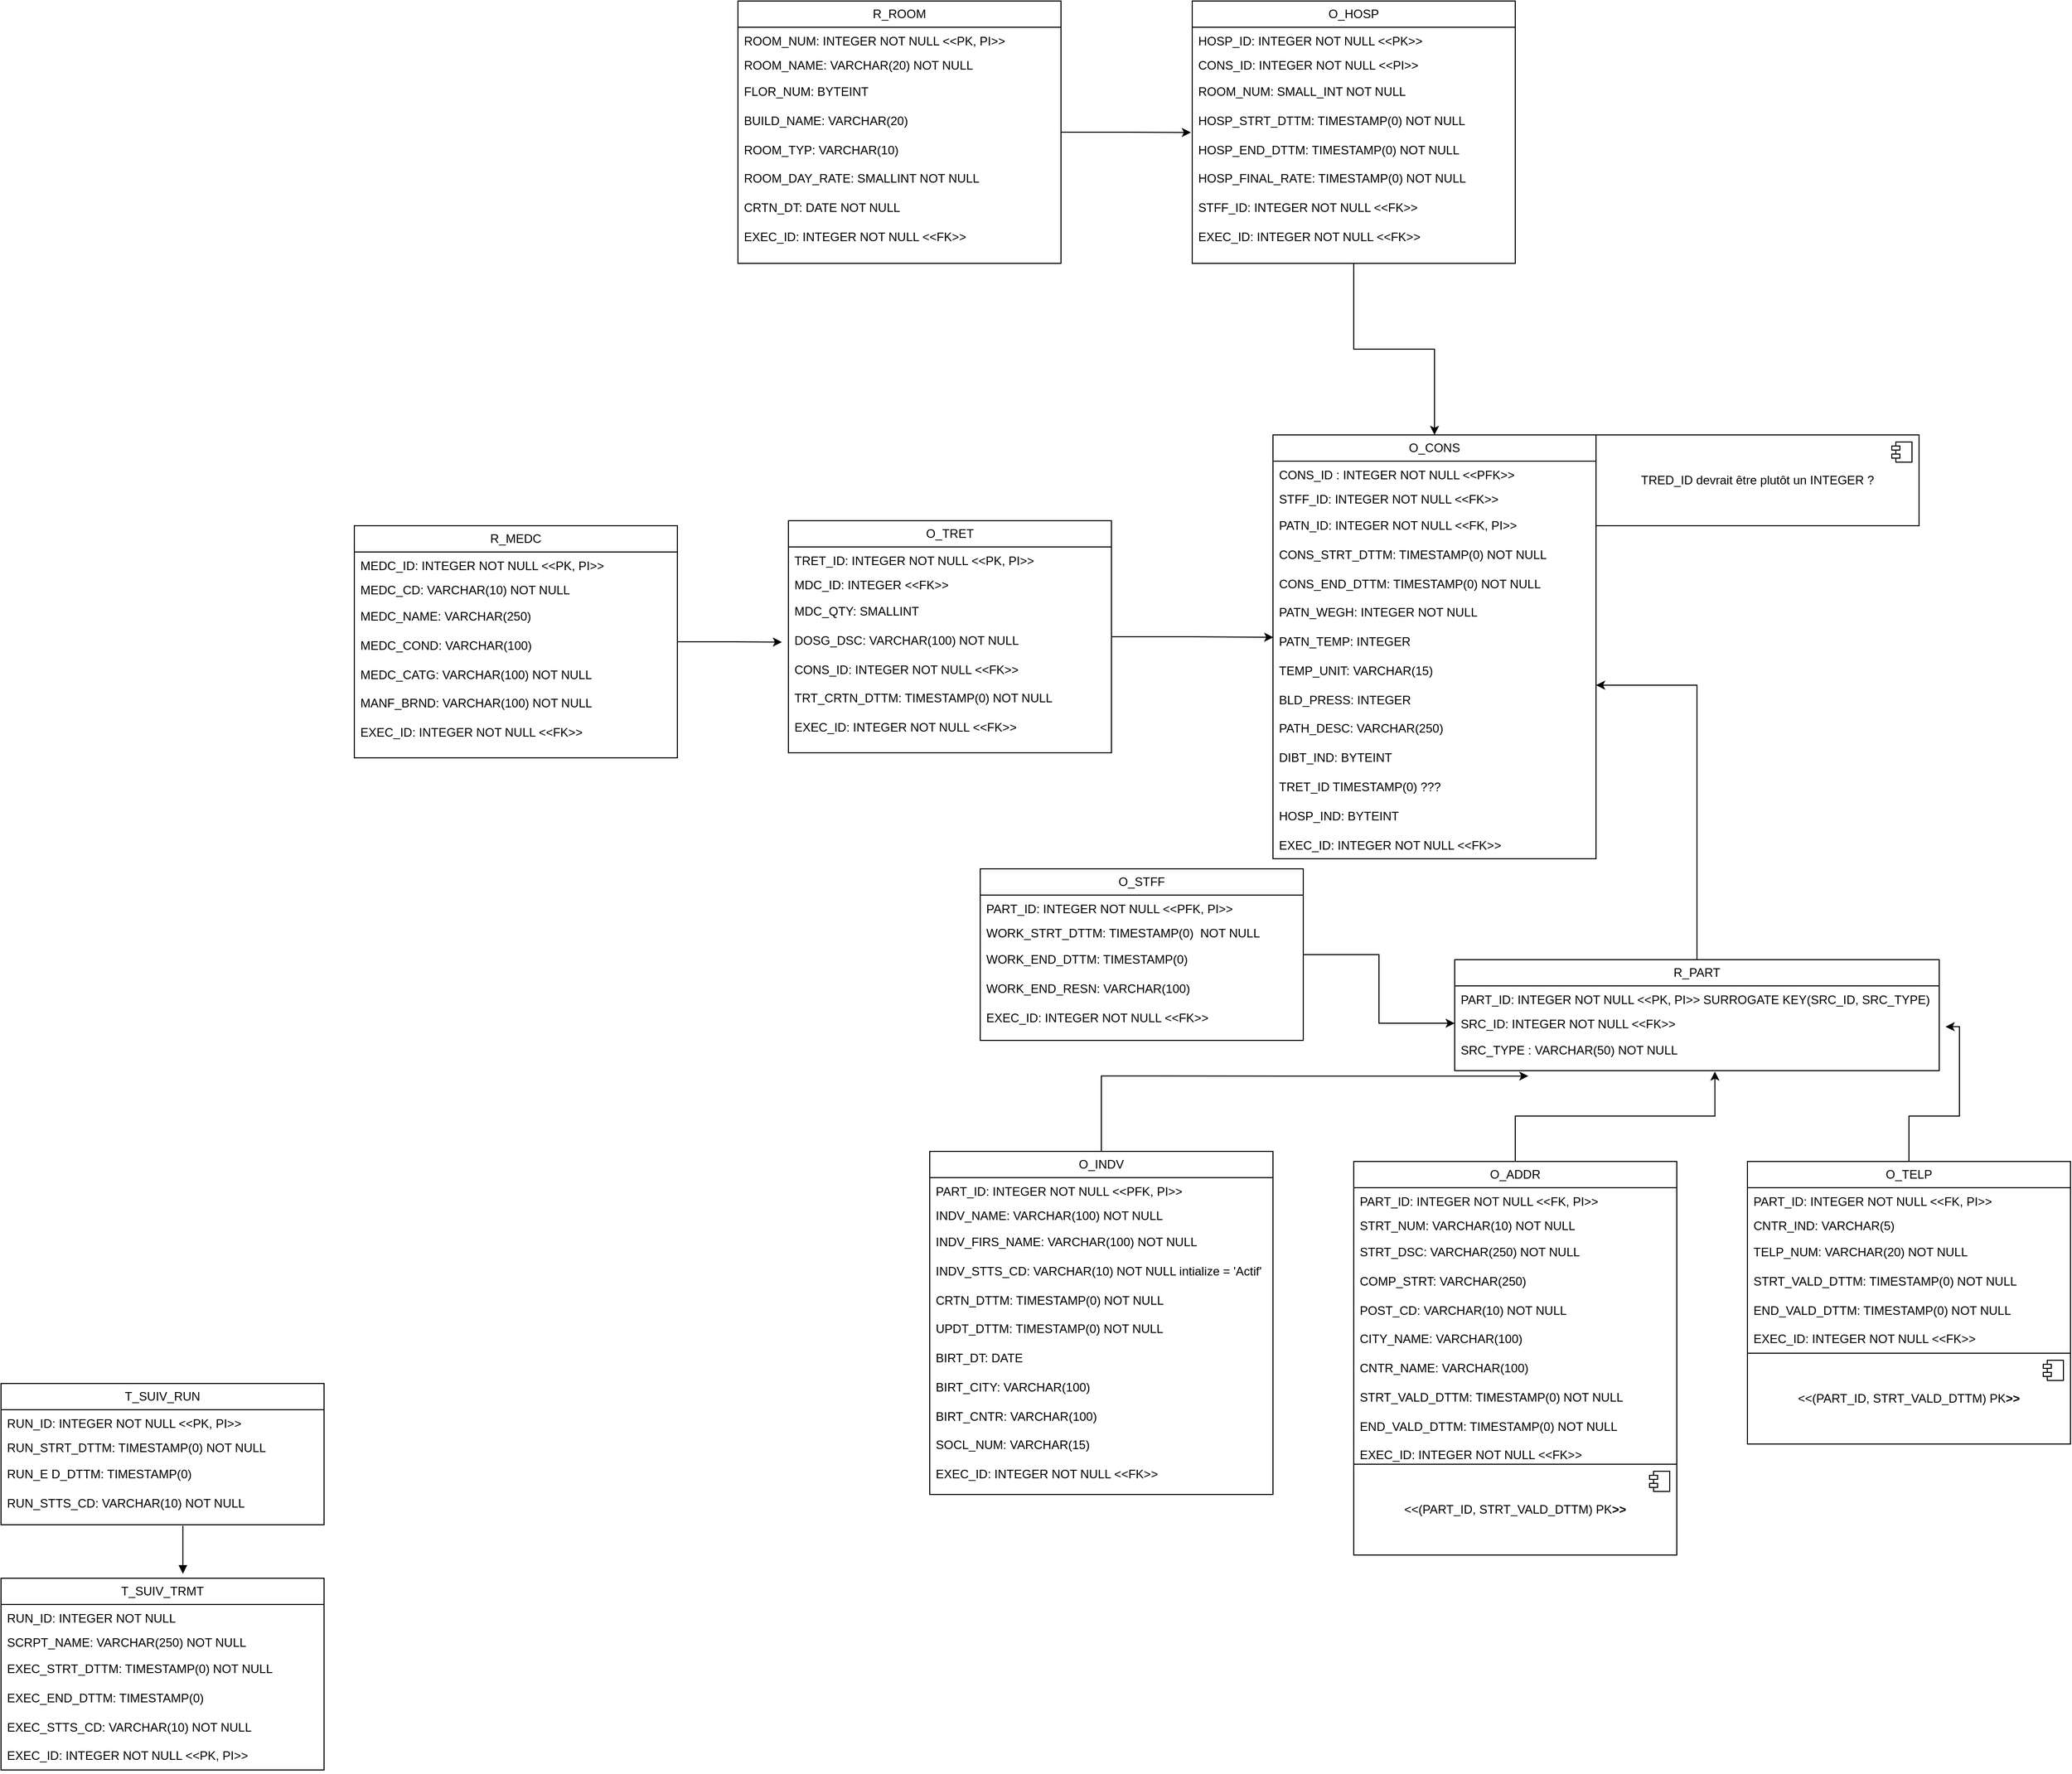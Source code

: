 <mxfile version="24.4.9" type="device">
  <diagram name="Page-1" id="fNAACeyRhTbHs8daWRjg">
    <mxGraphModel dx="2856" dy="2900" grid="1" gridSize="10" guides="1" tooltips="1" connect="1" arrows="1" fold="1" page="1" pageScale="1" pageWidth="827" pageHeight="1169" math="0" shadow="0">
      <root>
        <mxCell id="0" />
        <mxCell id="1" parent="0" />
        <mxCell id="8EEDUkR6OtBrPcw9FvBm-1" value="R_ROOM" style="swimlane;fontStyle=0;childLayout=stackLayout;horizontal=1;startSize=26;fillColor=none;horizontalStack=0;resizeParent=1;resizeParentMax=0;resizeLast=0;collapsible=1;marginBottom=0;whiteSpace=wrap;html=1;" vertex="1" parent="1">
          <mxGeometry x="950" y="270" width="320" height="260" as="geometry" />
        </mxCell>
        <mxCell id="8EEDUkR6OtBrPcw9FvBm-2" value="&lt;div&gt;ROOM_NUM: INTEGER NOT NULL &amp;lt;&amp;lt;PK, PI&amp;gt;&amp;gt;&lt;br&gt;&lt;/div&gt;&lt;div&gt;&lt;br&gt;&lt;/div&gt;" style="text;strokeColor=none;fillColor=none;align=left;verticalAlign=top;spacingLeft=4;spacingRight=4;overflow=hidden;rotatable=0;points=[[0,0.5],[1,0.5]];portConstraint=eastwest;whiteSpace=wrap;html=1;" vertex="1" parent="8EEDUkR6OtBrPcw9FvBm-1">
          <mxGeometry y="26" width="320" height="24" as="geometry" />
        </mxCell>
        <mxCell id="8EEDUkR6OtBrPcw9FvBm-3" value="&lt;div&gt;ROOM_NAME: VARCHAR(20) NOT NULL&lt;br&gt;&lt;/div&gt;" style="text;strokeColor=none;fillColor=none;align=left;verticalAlign=top;spacingLeft=4;spacingRight=4;overflow=hidden;rotatable=0;points=[[0,0.5],[1,0.5]];portConstraint=eastwest;whiteSpace=wrap;html=1;" vertex="1" parent="8EEDUkR6OtBrPcw9FvBm-1">
          <mxGeometry y="50" width="320" height="26" as="geometry" />
        </mxCell>
        <mxCell id="8EEDUkR6OtBrPcw9FvBm-4" value="&lt;div&gt;FLOR_NUM: BYTEINT&lt;br&gt;&lt;/div&gt;&lt;div&gt;&lt;br&gt;&lt;/div&gt;&lt;div&gt;BUILD_NAME: VARCHAR(20)&lt;br&gt;&lt;/div&gt;&lt;div&gt;&lt;br&gt;&lt;/div&gt;&lt;div&gt;ROOM_TYP: VARCHAR(10) &lt;br&gt;&lt;/div&gt;&lt;div&gt;&lt;br&gt;&lt;/div&gt;&lt;div&gt;ROOM_DAY_RATE: SMALLINT NOT NULL&lt;/div&gt;&lt;div&gt;&lt;br&gt;&lt;/div&gt;&lt;div&gt;CRTN_DT: DATE NOT NULL&lt;/div&gt;&lt;div&gt;&lt;br&gt;&lt;/div&gt;&lt;div&gt;EXEC_ID: INTEGER NOT NULL &amp;lt;&amp;lt;FK&amp;gt;&amp;gt;&lt;br&gt;&lt;/div&gt;&lt;div&gt;&lt;br&gt;&lt;/div&gt;" style="text;strokeColor=none;fillColor=none;align=left;verticalAlign=top;spacingLeft=4;spacingRight=4;overflow=hidden;rotatable=0;points=[[0,0.5],[1,0.5]];portConstraint=eastwest;whiteSpace=wrap;html=1;" vertex="1" parent="8EEDUkR6OtBrPcw9FvBm-1">
          <mxGeometry y="76" width="320" height="184" as="geometry" />
        </mxCell>
        <mxCell id="8EEDUkR6OtBrPcw9FvBm-5" value="O_TRET" style="swimlane;fontStyle=0;childLayout=stackLayout;horizontal=1;startSize=26;fillColor=none;horizontalStack=0;resizeParent=1;resizeParentMax=0;resizeLast=0;collapsible=1;marginBottom=0;whiteSpace=wrap;html=1;" vertex="1" parent="1">
          <mxGeometry x="1000" y="785" width="320" height="230" as="geometry" />
        </mxCell>
        <mxCell id="8EEDUkR6OtBrPcw9FvBm-6" value="&lt;div&gt;TRET_ID: INTEGER NOT NULL &amp;lt;&amp;lt;PK, PI&amp;gt;&amp;gt;&lt;br&gt;&lt;/div&gt;&lt;div&gt;&lt;br&gt;&lt;/div&gt;" style="text;strokeColor=none;fillColor=none;align=left;verticalAlign=top;spacingLeft=4;spacingRight=4;overflow=hidden;rotatable=0;points=[[0,0.5],[1,0.5]];portConstraint=eastwest;whiteSpace=wrap;html=1;" vertex="1" parent="8EEDUkR6OtBrPcw9FvBm-5">
          <mxGeometry y="26" width="320" height="24" as="geometry" />
        </mxCell>
        <mxCell id="8EEDUkR6OtBrPcw9FvBm-7" value="&lt;div&gt;MDC_ID: INTEGER &amp;lt;&amp;lt;FK&amp;gt;&amp;gt;&lt;br&gt;&lt;/div&gt;" style="text;strokeColor=none;fillColor=none;align=left;verticalAlign=top;spacingLeft=4;spacingRight=4;overflow=hidden;rotatable=0;points=[[0,0.5],[1,0.5]];portConstraint=eastwest;whiteSpace=wrap;html=1;" vertex="1" parent="8EEDUkR6OtBrPcw9FvBm-5">
          <mxGeometry y="50" width="320" height="26" as="geometry" />
        </mxCell>
        <mxCell id="8EEDUkR6OtBrPcw9FvBm-8" value="&lt;div&gt;MDC_QTY: SMALLINT&lt;br&gt;&lt;/div&gt;&lt;div&gt;&lt;br&gt;&lt;/div&gt;&lt;div&gt;DOSG_DSC: VARCHAR(100) NOT NULL&lt;br&gt;&lt;/div&gt;&lt;div&gt;&lt;br&gt;&lt;/div&gt;&lt;div&gt;CONS_ID: INTEGER NOT NULL &amp;lt;&amp;lt;FK&amp;gt;&amp;gt; &lt;br&gt;&lt;/div&gt;&lt;div&gt;&lt;br&gt;&lt;/div&gt;&lt;div&gt;TRT_CRTN_DTTM: TIMESTAMP(0) NOT NULL&lt;/div&gt;&lt;div&gt;&lt;br&gt;&lt;/div&gt;&lt;div&gt;EXEC_ID: INTEGER NOT NULL &amp;lt;&amp;lt;FK&amp;gt;&amp;gt;&lt;br&gt;&lt;/div&gt;&lt;div&gt;&lt;br&gt;&lt;/div&gt;" style="text;strokeColor=none;fillColor=none;align=left;verticalAlign=top;spacingLeft=4;spacingRight=4;overflow=hidden;rotatable=0;points=[[0,0.5],[1,0.5]];portConstraint=eastwest;whiteSpace=wrap;html=1;" vertex="1" parent="8EEDUkR6OtBrPcw9FvBm-5">
          <mxGeometry y="76" width="320" height="154" as="geometry" />
        </mxCell>
        <mxCell id="8EEDUkR6OtBrPcw9FvBm-9" style="edgeStyle=orthogonalEdgeStyle;rounded=0;orthogonalLoop=1;jettySize=auto;html=1;" edge="1" parent="1" source="8EEDUkR6OtBrPcw9FvBm-10" target="8EEDUkR6OtBrPcw9FvBm-34">
          <mxGeometry relative="1" as="geometry" />
        </mxCell>
        <mxCell id="8EEDUkR6OtBrPcw9FvBm-10" value="R_PART" style="swimlane;fontStyle=0;childLayout=stackLayout;horizontal=1;startSize=26;fillColor=none;horizontalStack=0;resizeParent=1;resizeParentMax=0;resizeLast=0;collapsible=1;marginBottom=0;whiteSpace=wrap;html=1;" vertex="1" parent="1">
          <mxGeometry x="1660" y="1220" width="480" height="110" as="geometry" />
        </mxCell>
        <mxCell id="8EEDUkR6OtBrPcw9FvBm-11" value="&lt;div&gt;PART_ID: INTEGER NOT NULL &amp;lt;&amp;lt;PK, PI&amp;gt;&amp;gt; SURROGATE KEY(SRC_ID, SRC_TYPE)&lt;br&gt;&lt;/div&gt;&lt;div&gt;&lt;br&gt;&lt;/div&gt;" style="text;strokeColor=none;fillColor=none;align=left;verticalAlign=top;spacingLeft=4;spacingRight=4;overflow=hidden;rotatable=0;points=[[0,0.5],[1,0.5]];portConstraint=eastwest;whiteSpace=wrap;html=1;" vertex="1" parent="8EEDUkR6OtBrPcw9FvBm-10">
          <mxGeometry y="26" width="480" height="24" as="geometry" />
        </mxCell>
        <mxCell id="8EEDUkR6OtBrPcw9FvBm-12" value="&lt;div&gt;SRC_ID: INTEGER NOT NULL &amp;lt;&amp;lt;FK&amp;gt;&amp;gt;&lt;/div&gt;" style="text;strokeColor=none;fillColor=none;align=left;verticalAlign=top;spacingLeft=4;spacingRight=4;overflow=hidden;rotatable=0;points=[[0,0.5],[1,0.5]];portConstraint=eastwest;whiteSpace=wrap;html=1;" vertex="1" parent="8EEDUkR6OtBrPcw9FvBm-10">
          <mxGeometry y="50" width="480" height="26" as="geometry" />
        </mxCell>
        <mxCell id="8EEDUkR6OtBrPcw9FvBm-13" value="&lt;div&gt;SRC_TYPE : VARCHAR(50) NOT NULL&lt;br&gt;&lt;/div&gt;&lt;br&gt;&lt;div&gt;&lt;br&gt;&lt;/div&gt;" style="text;strokeColor=none;fillColor=none;align=left;verticalAlign=top;spacingLeft=4;spacingRight=4;overflow=hidden;rotatable=0;points=[[0,0.5],[1,0.5]];portConstraint=eastwest;whiteSpace=wrap;html=1;" vertex="1" parent="8EEDUkR6OtBrPcw9FvBm-10">
          <mxGeometry y="76" width="480" height="34" as="geometry" />
        </mxCell>
        <mxCell id="8EEDUkR6OtBrPcw9FvBm-14" value="O_INDV" style="swimlane;fontStyle=0;childLayout=stackLayout;horizontal=1;startSize=26;fillColor=none;horizontalStack=0;resizeParent=1;resizeParentMax=0;resizeLast=0;collapsible=1;marginBottom=0;whiteSpace=wrap;html=1;" vertex="1" parent="1">
          <mxGeometry x="1140" y="1410" width="340" height="340" as="geometry" />
        </mxCell>
        <mxCell id="8EEDUkR6OtBrPcw9FvBm-15" value="&lt;div&gt;PART_ID: INTEGER NOT NULL &amp;lt;&amp;lt;PFK, PI&amp;gt;&amp;gt;&lt;br&gt;&lt;/div&gt;&lt;div&gt;&lt;br&gt;&lt;/div&gt;" style="text;strokeColor=none;fillColor=none;align=left;verticalAlign=top;spacingLeft=4;spacingRight=4;overflow=hidden;rotatable=0;points=[[0,0.5],[1,0.5]];portConstraint=eastwest;whiteSpace=wrap;html=1;" vertex="1" parent="8EEDUkR6OtBrPcw9FvBm-14">
          <mxGeometry y="26" width="340" height="24" as="geometry" />
        </mxCell>
        <mxCell id="8EEDUkR6OtBrPcw9FvBm-16" value="&lt;div&gt;INDV_NAME: VARCHAR(100) NOT NULL&lt;br&gt;&lt;/div&gt;" style="text;strokeColor=none;fillColor=none;align=left;verticalAlign=top;spacingLeft=4;spacingRight=4;overflow=hidden;rotatable=0;points=[[0,0.5],[1,0.5]];portConstraint=eastwest;whiteSpace=wrap;html=1;" vertex="1" parent="8EEDUkR6OtBrPcw9FvBm-14">
          <mxGeometry y="50" width="340" height="26" as="geometry" />
        </mxCell>
        <mxCell id="8EEDUkR6OtBrPcw9FvBm-17" value="&lt;div&gt;INDV_FIRS_NAME: VARCHAR(100) NOT NULL&lt;br&gt;&lt;/div&gt;&lt;div&gt;&lt;br&gt;&lt;/div&gt;&lt;div&gt;INDV_STTS_CD: VARCHAR(10) NOT NULL intialize = &#39;Actif&#39;&lt;br&gt;&lt;/div&gt;&lt;div&gt;&lt;br&gt;&lt;/div&gt;&lt;div&gt;CRTN_DTTM: TIMESTAMP(0) NOT NULL &lt;br&gt;&lt;/div&gt;&lt;div&gt;&lt;br&gt;&lt;/div&gt;&lt;div&gt;UPDT_DTTM: TIMESTAMP(0) NOT NULL&lt;/div&gt;&lt;div&gt;&lt;br&gt;&lt;/div&gt;&lt;div&gt;BIRT_DT: DATE&lt;br&gt;&lt;/div&gt;&lt;div&gt;&lt;br&gt;&lt;/div&gt;&lt;div&gt;BIRT_CITY: VARCHAR(100) &lt;br&gt;&lt;/div&gt;&lt;div&gt;&lt;br&gt;&lt;/div&gt;&lt;div&gt;BIRT_CNTR: VARCHAR(100)&lt;/div&gt;&lt;div&gt;&lt;br&gt;&lt;/div&gt;&lt;div&gt;SOCL_NUM: VARCHAR(15)&lt;/div&gt;&lt;div&gt;&lt;br&gt;&lt;/div&gt;&lt;div&gt;EXEC_ID: INTEGER NOT NULL &amp;lt;&amp;lt;FK&amp;gt;&amp;gt;&lt;br&gt;&lt;/div&gt;&lt;div&gt;&lt;br&gt;&lt;/div&gt;" style="text;strokeColor=none;fillColor=none;align=left;verticalAlign=top;spacingLeft=4;spacingRight=4;overflow=hidden;rotatable=0;points=[[0,0.5],[1,0.5]];portConstraint=eastwest;whiteSpace=wrap;html=1;" vertex="1" parent="8EEDUkR6OtBrPcw9FvBm-14">
          <mxGeometry y="76" width="340" height="264" as="geometry" />
        </mxCell>
        <mxCell id="8EEDUkR6OtBrPcw9FvBm-18" style="edgeStyle=orthogonalEdgeStyle;rounded=0;orthogonalLoop=1;jettySize=auto;html=1;" edge="1" parent="1" source="8EEDUkR6OtBrPcw9FvBm-19" target="8EEDUkR6OtBrPcw9FvBm-12">
          <mxGeometry relative="1" as="geometry" />
        </mxCell>
        <mxCell id="8EEDUkR6OtBrPcw9FvBm-19" value="O_STFF" style="swimlane;fontStyle=0;childLayout=stackLayout;horizontal=1;startSize=26;fillColor=none;horizontalStack=0;resizeParent=1;resizeParentMax=0;resizeLast=0;collapsible=1;marginBottom=0;whiteSpace=wrap;html=1;" vertex="1" parent="1">
          <mxGeometry x="1190" y="1130" width="320" height="170" as="geometry" />
        </mxCell>
        <mxCell id="8EEDUkR6OtBrPcw9FvBm-20" value="&lt;div&gt;PART_ID: INTEGER NOT NULL &amp;lt;&amp;lt;PFK, PI&amp;gt;&amp;gt;&lt;br&gt;&lt;/div&gt;&lt;div&gt;&lt;br&gt;&lt;/div&gt;" style="text;strokeColor=none;fillColor=none;align=left;verticalAlign=top;spacingLeft=4;spacingRight=4;overflow=hidden;rotatable=0;points=[[0,0.5],[1,0.5]];portConstraint=eastwest;whiteSpace=wrap;html=1;" vertex="1" parent="8EEDUkR6OtBrPcw9FvBm-19">
          <mxGeometry y="26" width="320" height="24" as="geometry" />
        </mxCell>
        <mxCell id="8EEDUkR6OtBrPcw9FvBm-21" value="&lt;div&gt;WORK_STRT_DTTM: TIMESTAMP(0)&amp;nbsp; NOT NULL&lt;/div&gt;" style="text;strokeColor=none;fillColor=none;align=left;verticalAlign=top;spacingLeft=4;spacingRight=4;overflow=hidden;rotatable=0;points=[[0,0.5],[1,0.5]];portConstraint=eastwest;whiteSpace=wrap;html=1;" vertex="1" parent="8EEDUkR6OtBrPcw9FvBm-19">
          <mxGeometry y="50" width="320" height="26" as="geometry" />
        </mxCell>
        <mxCell id="8EEDUkR6OtBrPcw9FvBm-22" value="&lt;div&gt;WORK_END_DTTM: TIMESTAMP(0)&lt;br&gt;&lt;/div&gt;&lt;div&gt;&lt;br&gt;&lt;/div&gt;&lt;div&gt;WORK_END_RESN: VARCHAR(100)&lt;br&gt;&lt;/div&gt;&lt;div&gt;&lt;br&gt;&lt;/div&gt;&lt;div&gt;EXEC_ID: INTEGER NOT NULL &amp;lt;&amp;lt;FK&amp;gt;&amp;gt;&lt;br&gt;&lt;/div&gt;&lt;div&gt;&lt;br&gt;&lt;/div&gt;" style="text;strokeColor=none;fillColor=none;align=left;verticalAlign=top;spacingLeft=4;spacingRight=4;overflow=hidden;rotatable=0;points=[[0,0.5],[1,0.5]];portConstraint=eastwest;whiteSpace=wrap;html=1;" vertex="1" parent="8EEDUkR6OtBrPcw9FvBm-19">
          <mxGeometry y="76" width="320" height="94" as="geometry" />
        </mxCell>
        <mxCell id="8EEDUkR6OtBrPcw9FvBm-23" value="O_TELP" style="swimlane;fontStyle=0;childLayout=stackLayout;horizontal=1;startSize=26;fillColor=none;horizontalStack=0;resizeParent=1;resizeParentMax=0;resizeLast=0;collapsible=1;marginBottom=0;whiteSpace=wrap;html=1;" vertex="1" parent="1">
          <mxGeometry x="1950" y="1420" width="320" height="280" as="geometry" />
        </mxCell>
        <mxCell id="8EEDUkR6OtBrPcw9FvBm-24" value="&lt;div&gt;PART_ID: INTEGER NOT NULL &amp;lt;&amp;lt;FK, PI&amp;gt;&amp;gt;&lt;br&gt;&lt;/div&gt;&lt;div&gt;&lt;br&gt;&lt;/div&gt;" style="text;strokeColor=none;fillColor=none;align=left;verticalAlign=top;spacingLeft=4;spacingRight=4;overflow=hidden;rotatable=0;points=[[0,0.5],[1,0.5]];portConstraint=eastwest;whiteSpace=wrap;html=1;" vertex="1" parent="8EEDUkR6OtBrPcw9FvBm-23">
          <mxGeometry y="26" width="320" height="24" as="geometry" />
        </mxCell>
        <mxCell id="8EEDUkR6OtBrPcw9FvBm-25" value="&lt;div&gt;CNTR_IND: VARCHAR(5)&lt;br&gt;&lt;/div&gt;" style="text;strokeColor=none;fillColor=none;align=left;verticalAlign=top;spacingLeft=4;spacingRight=4;overflow=hidden;rotatable=0;points=[[0,0.5],[1,0.5]];portConstraint=eastwest;whiteSpace=wrap;html=1;" vertex="1" parent="8EEDUkR6OtBrPcw9FvBm-23">
          <mxGeometry y="50" width="320" height="26" as="geometry" />
        </mxCell>
        <mxCell id="8EEDUkR6OtBrPcw9FvBm-26" value="&lt;div&gt;TELP_NUM: VARCHAR(20) NOT NULL&lt;br&gt;&lt;/div&gt;&lt;div&gt;&lt;br&gt;&lt;/div&gt;&lt;div&gt;STRT_VALD_DTTM: TIMESTAMP(0) NOT NULL&lt;br&gt;&lt;/div&gt;&lt;div&gt;&lt;br&gt;&lt;/div&gt;&lt;div&gt;END_VALD_DTTM: TIMESTAMP(0) NOT NULL &lt;br&gt;&lt;/div&gt;&lt;div&gt;&lt;br&gt;&lt;/div&gt;&lt;div&gt;EXEC_ID: INTEGER NOT NULL &amp;lt;&amp;lt;FK&amp;gt;&amp;gt;&lt;br&gt;&lt;/div&gt;&lt;div&gt;&lt;br&gt;&lt;/div&gt;" style="text;strokeColor=none;fillColor=none;align=left;verticalAlign=top;spacingLeft=4;spacingRight=4;overflow=hidden;rotatable=0;points=[[0,0.5],[1,0.5]];portConstraint=eastwest;whiteSpace=wrap;html=1;" vertex="1" parent="8EEDUkR6OtBrPcw9FvBm-23">
          <mxGeometry y="76" width="320" height="114" as="geometry" />
        </mxCell>
        <mxCell id="8EEDUkR6OtBrPcw9FvBm-60" value="&amp;lt;&amp;lt;(PART_ID, STRT_VALD_DTTM) PK&lt;b&gt;&amp;gt;&amp;gt;&lt;/b&gt;" style="html=1;dropTarget=0;whiteSpace=wrap;" vertex="1" parent="8EEDUkR6OtBrPcw9FvBm-23">
          <mxGeometry y="190" width="320" height="90" as="geometry" />
        </mxCell>
        <mxCell id="8EEDUkR6OtBrPcw9FvBm-61" value="" style="shape=module;jettyWidth=8;jettyHeight=4;" vertex="1" parent="8EEDUkR6OtBrPcw9FvBm-60">
          <mxGeometry x="1" width="20" height="20" relative="1" as="geometry">
            <mxPoint x="-27" y="7" as="offset" />
          </mxGeometry>
        </mxCell>
        <mxCell id="8EEDUkR6OtBrPcw9FvBm-27" value="O_ADDR" style="swimlane;fontStyle=0;childLayout=stackLayout;horizontal=1;startSize=26;fillColor=none;horizontalStack=0;resizeParent=1;resizeParentMax=0;resizeLast=0;collapsible=1;marginBottom=0;whiteSpace=wrap;html=1;" vertex="1" parent="1">
          <mxGeometry x="1560" y="1420" width="320" height="390" as="geometry" />
        </mxCell>
        <mxCell id="8EEDUkR6OtBrPcw9FvBm-28" value="&lt;div&gt;PART_ID: INTEGER NOT NULL &amp;lt;&amp;lt;FK, PI&amp;gt;&amp;gt;&lt;br&gt;&lt;/div&gt;&lt;div&gt;&lt;br&gt;&lt;/div&gt;" style="text;strokeColor=none;fillColor=none;align=left;verticalAlign=top;spacingLeft=4;spacingRight=4;overflow=hidden;rotatable=0;points=[[0,0.5],[1,0.5]];portConstraint=eastwest;whiteSpace=wrap;html=1;" vertex="1" parent="8EEDUkR6OtBrPcw9FvBm-27">
          <mxGeometry y="26" width="320" height="24" as="geometry" />
        </mxCell>
        <mxCell id="8EEDUkR6OtBrPcw9FvBm-29" value="STRT_NUM: VARCHAR(10) NOT NULL" style="text;strokeColor=none;fillColor=none;align=left;verticalAlign=top;spacingLeft=4;spacingRight=4;overflow=hidden;rotatable=0;points=[[0,0.5],[1,0.5]];portConstraint=eastwest;whiteSpace=wrap;html=1;" vertex="1" parent="8EEDUkR6OtBrPcw9FvBm-27">
          <mxGeometry y="50" width="320" height="26" as="geometry" />
        </mxCell>
        <mxCell id="8EEDUkR6OtBrPcw9FvBm-30" value="&lt;div&gt;STRT_DSC: VARCHAR(250) NOT NULL&lt;br&gt;&lt;/div&gt;&lt;div&gt;&lt;br&gt;&lt;/div&gt;&lt;div&gt;COMP_STRT: VARCHAR(250)&lt;br&gt;&lt;/div&gt;&lt;div&gt;&lt;br&gt;&lt;/div&gt;&lt;div&gt;POST_CD: VARCHAR(10) NOT NULL &lt;br&gt;&lt;/div&gt;&lt;div&gt;&lt;br&gt;&lt;/div&gt;&lt;div&gt;CITY_NAME: VARCHAR(100)&lt;/div&gt;&lt;div&gt;&lt;br&gt;&lt;/div&gt;&lt;div&gt;CNTR_NAME: VARCHAR(100)&lt;/div&gt;&lt;div&gt;&lt;br&gt;&lt;/div&gt;&lt;div&gt;&lt;div&gt;STRT_VALD_DTTM: TIMESTAMP(0) NOT NULL&lt;br&gt;&lt;/div&gt;&lt;div&gt;&lt;br&gt;&lt;/div&gt;END_VALD_DTTM: TIMESTAMP(0) NOT NULL &lt;/div&gt;&lt;div&gt;&lt;br&gt;&lt;/div&gt;&lt;div&gt;EXEC_ID: INTEGER NOT NULL &amp;lt;&amp;lt;FK&amp;gt;&amp;gt;&lt;br&gt;&lt;/div&gt;&lt;div&gt;&lt;br&gt;&lt;/div&gt;" style="text;strokeColor=none;fillColor=none;align=left;verticalAlign=top;spacingLeft=4;spacingRight=4;overflow=hidden;rotatable=0;points=[[0,0.5],[1,0.5]];portConstraint=eastwest;whiteSpace=wrap;html=1;" vertex="1" parent="8EEDUkR6OtBrPcw9FvBm-27">
          <mxGeometry y="76" width="320" height="224" as="geometry" />
        </mxCell>
        <mxCell id="8EEDUkR6OtBrPcw9FvBm-58" value="&amp;lt;&amp;lt;(PART_ID, STRT_VALD_DTTM) PK&lt;b&gt;&amp;gt;&amp;gt;&lt;/b&gt;" style="html=1;dropTarget=0;whiteSpace=wrap;" vertex="1" parent="8EEDUkR6OtBrPcw9FvBm-27">
          <mxGeometry y="300" width="320" height="90" as="geometry" />
        </mxCell>
        <mxCell id="8EEDUkR6OtBrPcw9FvBm-59" value="" style="shape=module;jettyWidth=8;jettyHeight=4;" vertex="1" parent="8EEDUkR6OtBrPcw9FvBm-58">
          <mxGeometry x="1" width="20" height="20" relative="1" as="geometry">
            <mxPoint x="-27" y="7" as="offset" />
          </mxGeometry>
        </mxCell>
        <mxCell id="8EEDUkR6OtBrPcw9FvBm-31" value="O_CONS" style="swimlane;fontStyle=0;childLayout=stackLayout;horizontal=1;startSize=26;fillColor=none;horizontalStack=0;resizeParent=1;resizeParentMax=0;resizeLast=0;collapsible=1;marginBottom=0;whiteSpace=wrap;html=1;" vertex="1" parent="1">
          <mxGeometry x="1480" y="700" width="320" height="420" as="geometry" />
        </mxCell>
        <mxCell id="8EEDUkR6OtBrPcw9FvBm-32" value="&lt;div&gt;CONS_ID : INTEGER NOT NULL &amp;lt;&amp;lt;PFK&amp;gt;&amp;gt;&lt;br&gt;&lt;/div&gt;&lt;div&gt;&lt;br&gt;&lt;/div&gt;" style="text;strokeColor=none;fillColor=none;align=left;verticalAlign=top;spacingLeft=4;spacingRight=4;overflow=hidden;rotatable=0;points=[[0,0.5],[1,0.5]];portConstraint=eastwest;whiteSpace=wrap;html=1;" vertex="1" parent="8EEDUkR6OtBrPcw9FvBm-31">
          <mxGeometry y="26" width="320" height="24" as="geometry" />
        </mxCell>
        <mxCell id="8EEDUkR6OtBrPcw9FvBm-33" value="STFF_ID: INTEGER NOT NULL &amp;lt;&amp;lt;FK&amp;gt;&amp;gt;" style="text;strokeColor=none;fillColor=none;align=left;verticalAlign=top;spacingLeft=4;spacingRight=4;overflow=hidden;rotatable=0;points=[[0,0.5],[1,0.5]];portConstraint=eastwest;whiteSpace=wrap;html=1;" vertex="1" parent="8EEDUkR6OtBrPcw9FvBm-31">
          <mxGeometry y="50" width="320" height="26" as="geometry" />
        </mxCell>
        <mxCell id="8EEDUkR6OtBrPcw9FvBm-34" value="&lt;div&gt;PATN_ID: INTEGER NOT NULL &amp;lt;&amp;lt;FK, PI&amp;gt;&amp;gt;&lt;br&gt;&lt;/div&gt;&lt;div&gt;&lt;br&gt;&lt;/div&gt;&lt;div&gt;CONS_STRT_DTTM: TIMESTAMP(0) NOT NULL&lt;br&gt;&lt;/div&gt;&lt;div&gt;&lt;br&gt;&lt;/div&gt;&lt;div&gt;CONS_END_DTTM: TIMESTAMP(0) NOT NULL &lt;br&gt;&lt;/div&gt;&lt;div&gt;&lt;br&gt;&lt;/div&gt;&lt;div&gt;PATN_WEGH: INTEGER NOT NULL&lt;br&gt;&lt;/div&gt;&lt;div&gt;&lt;br&gt;&lt;/div&gt;&lt;div&gt;PATN_TEMP: INTEGER&lt;/div&gt;&lt;div&gt;&lt;br&gt;&lt;div&gt;TEMP_UNIT: VARCHAR(15)&lt;br&gt;&lt;/div&gt;&lt;div&gt;&lt;br&gt;&lt;/div&gt;&lt;div&gt;BLD_PRESS: INTEGER&lt;/div&gt;&lt;div&gt;&lt;br&gt;&lt;/div&gt;PATH_DESC: VARCHAR(250)&lt;br&gt;&lt;/div&gt;&lt;div&gt;&lt;div&gt;&lt;br&gt;&lt;/div&gt;DIBT_IND: BYTEINT&lt;/div&gt;&lt;div&gt;&lt;br&gt;&lt;/div&gt;&lt;div&gt;TRET_ID TIMESTAMP(0) ???&lt;/div&gt;&lt;div&gt;&lt;br&gt;&lt;/div&gt;&lt;div&gt;HOSP_IND: BYTEINT&lt;br&gt; &lt;/div&gt;&lt;div&gt;&lt;br&gt;&lt;/div&gt;&lt;div&gt;EXEC_ID: INTEGER NOT NULL &amp;lt;&amp;lt;FK&amp;gt;&amp;gt;&lt;br&gt;&lt;/div&gt;&lt;div&gt;&lt;br&gt;&lt;/div&gt;" style="text;strokeColor=none;fillColor=none;align=left;verticalAlign=top;spacingLeft=4;spacingRight=4;overflow=hidden;rotatable=0;points=[[0,0.5],[1,0.5]];portConstraint=eastwest;whiteSpace=wrap;html=1;" vertex="1" parent="8EEDUkR6OtBrPcw9FvBm-31">
          <mxGeometry y="76" width="320" height="344" as="geometry" />
        </mxCell>
        <mxCell id="8EEDUkR6OtBrPcw9FvBm-35" style="edgeStyle=orthogonalEdgeStyle;rounded=0;orthogonalLoop=1;jettySize=auto;html=1;entryX=0.5;entryY=0;entryDx=0;entryDy=0;" edge="1" parent="1" source="8EEDUkR6OtBrPcw9FvBm-36" target="8EEDUkR6OtBrPcw9FvBm-31">
          <mxGeometry relative="1" as="geometry" />
        </mxCell>
        <mxCell id="8EEDUkR6OtBrPcw9FvBm-36" value="O_HOSP" style="swimlane;fontStyle=0;childLayout=stackLayout;horizontal=1;startSize=26;fillColor=none;horizontalStack=0;resizeParent=1;resizeParentMax=0;resizeLast=0;collapsible=1;marginBottom=0;whiteSpace=wrap;html=1;" vertex="1" parent="1">
          <mxGeometry x="1400" y="270" width="320" height="260" as="geometry" />
        </mxCell>
        <mxCell id="8EEDUkR6OtBrPcw9FvBm-37" value="&lt;div&gt;HOSP_ID: INTEGER NOT NULL &amp;lt;&amp;lt;PK&amp;gt;&amp;gt;&lt;br&gt;&lt;/div&gt;&lt;div&gt;&lt;br&gt;&lt;/div&gt;" style="text;strokeColor=none;fillColor=none;align=left;verticalAlign=top;spacingLeft=4;spacingRight=4;overflow=hidden;rotatable=0;points=[[0,0.5],[1,0.5]];portConstraint=eastwest;whiteSpace=wrap;html=1;" vertex="1" parent="8EEDUkR6OtBrPcw9FvBm-36">
          <mxGeometry y="26" width="320" height="24" as="geometry" />
        </mxCell>
        <mxCell id="8EEDUkR6OtBrPcw9FvBm-38" value="CONS_ID: INTEGER NOT NULL &amp;lt;&amp;lt;PI&amp;gt;&amp;gt;" style="text;strokeColor=none;fillColor=none;align=left;verticalAlign=top;spacingLeft=4;spacingRight=4;overflow=hidden;rotatable=0;points=[[0,0.5],[1,0.5]];portConstraint=eastwest;whiteSpace=wrap;html=1;" vertex="1" parent="8EEDUkR6OtBrPcw9FvBm-36">
          <mxGeometry y="50" width="320" height="26" as="geometry" />
        </mxCell>
        <mxCell id="8EEDUkR6OtBrPcw9FvBm-39" value="&lt;div&gt;ROOM_NUM: SMALL_INT NOT NULL&lt;br&gt;&lt;/div&gt;&lt;div&gt;&lt;br&gt;&lt;/div&gt;&lt;div&gt;HOSP_STRT_DTTM: TIMESTAMP(0) NOT NULL&lt;br&gt;&lt;/div&gt;&lt;div&gt;&lt;br&gt;&lt;/div&gt;&lt;div&gt;HOSP_END_DTTM: TIMESTAMP(0) NOT NULL &lt;br&gt;&lt;/div&gt;&lt;div&gt;&lt;br&gt;&lt;/div&gt;&lt;div&gt;HOSP_FINAL_RATE: TIMESTAMP(0) NOT NULL&lt;br&gt;&lt;/div&gt;&lt;div&gt;&lt;br&gt;&lt;/div&gt;&lt;div&gt;STFF_ID: INTEGER NOT NULL &amp;lt;&amp;lt;FK&amp;gt;&amp;gt;&lt;br&gt;&lt;/div&gt;&lt;div&gt;&lt;br&gt;&lt;/div&gt;&lt;div&gt;EXEC_ID: INTEGER NOT NULL &amp;lt;&amp;lt;FK&amp;gt;&amp;gt;&lt;br&gt;&lt;/div&gt;&lt;div&gt;&lt;br&gt;&lt;/div&gt;" style="text;strokeColor=none;fillColor=none;align=left;verticalAlign=top;spacingLeft=4;spacingRight=4;overflow=hidden;rotatable=0;points=[[0,0.5],[1,0.5]];portConstraint=eastwest;whiteSpace=wrap;html=1;" vertex="1" parent="8EEDUkR6OtBrPcw9FvBm-36">
          <mxGeometry y="76" width="320" height="184" as="geometry" />
        </mxCell>
        <mxCell id="8EEDUkR6OtBrPcw9FvBm-40" value="R_MEDC" style="swimlane;fontStyle=0;childLayout=stackLayout;horizontal=1;startSize=26;fillColor=none;horizontalStack=0;resizeParent=1;resizeParentMax=0;resizeLast=0;collapsible=1;marginBottom=0;whiteSpace=wrap;html=1;" vertex="1" parent="1">
          <mxGeometry x="570" y="790" width="320" height="230" as="geometry" />
        </mxCell>
        <mxCell id="8EEDUkR6OtBrPcw9FvBm-41" value="&lt;div&gt;MEDC_ID: INTEGER NOT NULL &amp;lt;&amp;lt;PK, PI&amp;gt;&amp;gt;&lt;br&gt;&lt;/div&gt;&lt;div&gt;&lt;br&gt;&lt;/div&gt;" style="text;strokeColor=none;fillColor=none;align=left;verticalAlign=top;spacingLeft=4;spacingRight=4;overflow=hidden;rotatable=0;points=[[0,0.5],[1,0.5]];portConstraint=eastwest;whiteSpace=wrap;html=1;" vertex="1" parent="8EEDUkR6OtBrPcw9FvBm-40">
          <mxGeometry y="26" width="320" height="24" as="geometry" />
        </mxCell>
        <mxCell id="8EEDUkR6OtBrPcw9FvBm-42" value="MEDC_CD: VARCHAR(10) NOT NULL" style="text;strokeColor=none;fillColor=none;align=left;verticalAlign=top;spacingLeft=4;spacingRight=4;overflow=hidden;rotatable=0;points=[[0,0.5],[1,0.5]];portConstraint=eastwest;whiteSpace=wrap;html=1;" vertex="1" parent="8EEDUkR6OtBrPcw9FvBm-40">
          <mxGeometry y="50" width="320" height="26" as="geometry" />
        </mxCell>
        <mxCell id="8EEDUkR6OtBrPcw9FvBm-43" value="&lt;div&gt;MEDC_NAME: VARCHAR(250)&lt;br&gt;&lt;/div&gt;&lt;div&gt;&lt;br&gt;&lt;/div&gt;&lt;div&gt;MEDC_COND: VARCHAR(100)&lt;br&gt;&lt;/div&gt;&lt;div&gt;&lt;br&gt;&lt;/div&gt;&lt;div&gt;MEDC_CATG: VARCHAR(100) NOT NULL &lt;br&gt;&lt;/div&gt;&lt;div&gt;&lt;br&gt;&lt;/div&gt;&lt;div&gt;MANF_BRND: VARCHAR(100) NOT NULL&lt;br&gt;&lt;/div&gt;&lt;div&gt;&lt;br&gt;&lt;/div&gt;&lt;div&gt;EXEC_ID: INTEGER NOT NULL &amp;lt;&amp;lt;FK&amp;gt;&amp;gt;&lt;br&gt;&lt;/div&gt;&lt;div&gt;&lt;br&gt;&lt;/div&gt;" style="text;strokeColor=none;fillColor=none;align=left;verticalAlign=top;spacingLeft=4;spacingRight=4;overflow=hidden;rotatable=0;points=[[0,0.5],[1,0.5]];portConstraint=eastwest;whiteSpace=wrap;html=1;" vertex="1" parent="8EEDUkR6OtBrPcw9FvBm-40">
          <mxGeometry y="76" width="320" height="154" as="geometry" />
        </mxCell>
        <mxCell id="8EEDUkR6OtBrPcw9FvBm-44" value="T_SUIV_TRMT" style="swimlane;fontStyle=0;childLayout=stackLayout;horizontal=1;startSize=26;fillColor=none;horizontalStack=0;resizeParent=1;resizeParentMax=0;resizeLast=0;collapsible=1;marginBottom=0;whiteSpace=wrap;html=1;" vertex="1" parent="1">
          <mxGeometry x="220" y="1833" width="320" height="190" as="geometry" />
        </mxCell>
        <mxCell id="8EEDUkR6OtBrPcw9FvBm-45" value="&lt;div&gt;RUN_ID: INTEGER NOT NULL&lt;br&gt;&lt;/div&gt;&lt;div&gt;&lt;br&gt;&lt;/div&gt;" style="text;strokeColor=none;fillColor=none;align=left;verticalAlign=top;spacingLeft=4;spacingRight=4;overflow=hidden;rotatable=0;points=[[0,0.5],[1,0.5]];portConstraint=eastwest;whiteSpace=wrap;html=1;" vertex="1" parent="8EEDUkR6OtBrPcw9FvBm-44">
          <mxGeometry y="26" width="320" height="24" as="geometry" />
        </mxCell>
        <mxCell id="8EEDUkR6OtBrPcw9FvBm-46" value="SCRPT_NAME: VARCHAR(250) NOT NULL" style="text;strokeColor=none;fillColor=none;align=left;verticalAlign=top;spacingLeft=4;spacingRight=4;overflow=hidden;rotatable=0;points=[[0,0.5],[1,0.5]];portConstraint=eastwest;whiteSpace=wrap;html=1;" vertex="1" parent="8EEDUkR6OtBrPcw9FvBm-44">
          <mxGeometry y="50" width="320" height="26" as="geometry" />
        </mxCell>
        <mxCell id="8EEDUkR6OtBrPcw9FvBm-47" value="&lt;div&gt;EXEC_STRT_DTTM: TIMESTAMP(0) NOT NULL&lt;br&gt;&lt;/div&gt;&lt;div&gt;&lt;br&gt;&lt;/div&gt;&lt;div&gt;EXEC_END_DTTM: TIMESTAMP(0)&lt;/div&gt;&lt;div&gt;&lt;br&gt;&lt;/div&gt;&lt;div&gt;EXEC_STTS_CD: VARCHAR(10) NOT NULL&lt;br&gt;&lt;/div&gt;&lt;div&gt;&lt;br&gt;&lt;/div&gt;&lt;div&gt;EXEC_ID: INTEGER NOT NULL &amp;lt;&amp;lt;PK, PI&amp;gt;&amp;gt;&lt;br&gt;&lt;/div&gt;&lt;div&gt;&lt;br&gt;&lt;/div&gt;" style="text;strokeColor=none;fillColor=none;align=left;verticalAlign=top;spacingLeft=4;spacingRight=4;overflow=hidden;rotatable=0;points=[[0,0.5],[1,0.5]];portConstraint=eastwest;whiteSpace=wrap;html=1;" vertex="1" parent="8EEDUkR6OtBrPcw9FvBm-44">
          <mxGeometry y="76" width="320" height="114" as="geometry" />
        </mxCell>
        <mxCell id="8EEDUkR6OtBrPcw9FvBm-48" value="T_SUIV_RUN" style="swimlane;fontStyle=0;childLayout=stackLayout;horizontal=1;startSize=26;fillColor=none;horizontalStack=0;resizeParent=1;resizeParentMax=0;resizeLast=0;collapsible=1;marginBottom=0;whiteSpace=wrap;html=1;" vertex="1" parent="1">
          <mxGeometry x="220" y="1640" width="320" height="140" as="geometry" />
        </mxCell>
        <mxCell id="8EEDUkR6OtBrPcw9FvBm-49" value="&lt;div&gt;RUN_ID: INTEGER NOT NULL &amp;lt;&amp;lt;PK, PI&amp;gt;&amp;gt;&lt;br&gt;&lt;/div&gt;&lt;div&gt;&lt;br&gt;&lt;/div&gt;" style="text;strokeColor=none;fillColor=none;align=left;verticalAlign=top;spacingLeft=4;spacingRight=4;overflow=hidden;rotatable=0;points=[[0,0.5],[1,0.5]];portConstraint=eastwest;whiteSpace=wrap;html=1;" vertex="1" parent="8EEDUkR6OtBrPcw9FvBm-48">
          <mxGeometry y="26" width="320" height="24" as="geometry" />
        </mxCell>
        <mxCell id="8EEDUkR6OtBrPcw9FvBm-50" value="RUN_STRT_DTTM: TIMESTAMP(0) NOT NULL" style="text;strokeColor=none;fillColor=none;align=left;verticalAlign=top;spacingLeft=4;spacingRight=4;overflow=hidden;rotatable=0;points=[[0,0.5],[1,0.5]];portConstraint=eastwest;whiteSpace=wrap;html=1;" vertex="1" parent="8EEDUkR6OtBrPcw9FvBm-48">
          <mxGeometry y="50" width="320" height="26" as="geometry" />
        </mxCell>
        <mxCell id="8EEDUkR6OtBrPcw9FvBm-51" value="&lt;div&gt;RUN_E D_DTTM: TIMESTAMP(0)&lt;br&gt;&lt;/div&gt;&lt;div&gt;&lt;br&gt;&lt;/div&gt;&lt;div&gt;RUN_STTS_CD: VARCHAR(10) NOT NULL&lt;br&gt;&lt;/div&gt;&lt;div&gt;&lt;br&gt;&lt;/div&gt;" style="text;strokeColor=none;fillColor=none;align=left;verticalAlign=top;spacingLeft=4;spacingRight=4;overflow=hidden;rotatable=0;points=[[0,0.5],[1,0.5]];portConstraint=eastwest;whiteSpace=wrap;html=1;" vertex="1" parent="8EEDUkR6OtBrPcw9FvBm-48">
          <mxGeometry y="76" width="320" height="64" as="geometry" />
        </mxCell>
        <mxCell id="8EEDUkR6OtBrPcw9FvBm-52" style="edgeStyle=orthogonalEdgeStyle;rounded=0;orthogonalLoop=1;jettySize=auto;html=1;entryX=-0.004;entryY=0.295;entryDx=0;entryDy=0;entryPerimeter=0;" edge="1" parent="1" source="8EEDUkR6OtBrPcw9FvBm-1" target="8EEDUkR6OtBrPcw9FvBm-39">
          <mxGeometry relative="1" as="geometry" />
        </mxCell>
        <mxCell id="8EEDUkR6OtBrPcw9FvBm-53" style="edgeStyle=orthogonalEdgeStyle;rounded=0;orthogonalLoop=1;jettySize=auto;html=1;entryX=0.001;entryY=0.362;entryDx=0;entryDy=0;entryPerimeter=0;" edge="1" parent="1" source="8EEDUkR6OtBrPcw9FvBm-5" target="8EEDUkR6OtBrPcw9FvBm-34">
          <mxGeometry relative="1" as="geometry" />
        </mxCell>
        <mxCell id="8EEDUkR6OtBrPcw9FvBm-54" style="edgeStyle=orthogonalEdgeStyle;rounded=0;orthogonalLoop=1;jettySize=auto;html=1;entryX=-0.02;entryY=0.288;entryDx=0;entryDy=0;entryPerimeter=0;" edge="1" parent="1" source="8EEDUkR6OtBrPcw9FvBm-40" target="8EEDUkR6OtBrPcw9FvBm-8">
          <mxGeometry relative="1" as="geometry" />
        </mxCell>
        <mxCell id="8EEDUkR6OtBrPcw9FvBm-55" style="edgeStyle=orthogonalEdgeStyle;rounded=0;orthogonalLoop=1;jettySize=auto;html=1;entryX=0.152;entryY=1.157;entryDx=0;entryDy=0;entryPerimeter=0;" edge="1" parent="1" source="8EEDUkR6OtBrPcw9FvBm-14" target="8EEDUkR6OtBrPcw9FvBm-13">
          <mxGeometry relative="1" as="geometry" />
        </mxCell>
        <mxCell id="8EEDUkR6OtBrPcw9FvBm-56" style="edgeStyle=orthogonalEdgeStyle;rounded=0;orthogonalLoop=1;jettySize=auto;html=1;entryX=0.537;entryY=1.026;entryDx=0;entryDy=0;entryPerimeter=0;" edge="1" parent="1" source="8EEDUkR6OtBrPcw9FvBm-27" target="8EEDUkR6OtBrPcw9FvBm-13">
          <mxGeometry relative="1" as="geometry" />
        </mxCell>
        <mxCell id="8EEDUkR6OtBrPcw9FvBm-57" style="edgeStyle=orthogonalEdgeStyle;rounded=0;orthogonalLoop=1;jettySize=auto;html=1;entryX=1.013;entryY=-0.281;entryDx=0;entryDy=0;entryPerimeter=0;" edge="1" parent="1" source="8EEDUkR6OtBrPcw9FvBm-23" target="8EEDUkR6OtBrPcw9FvBm-13">
          <mxGeometry relative="1" as="geometry" />
        </mxCell>
        <mxCell id="8EEDUkR6OtBrPcw9FvBm-62" value="TRED_ID devrait être plutôt un INTEGER ?" style="html=1;dropTarget=0;whiteSpace=wrap;" vertex="1" parent="1">
          <mxGeometry x="1800" y="700" width="320" height="90" as="geometry" />
        </mxCell>
        <mxCell id="8EEDUkR6OtBrPcw9FvBm-63" value="" style="shape=module;jettyWidth=8;jettyHeight=4;" vertex="1" parent="8EEDUkR6OtBrPcw9FvBm-62">
          <mxGeometry x="1" width="20" height="20" relative="1" as="geometry">
            <mxPoint x="-27" y="7" as="offset" />
          </mxGeometry>
        </mxCell>
        <mxCell id="8EEDUkR6OtBrPcw9FvBm-66" value="" style="endArrow=block;endFill=1;html=1;edgeStyle=orthogonalEdgeStyle;align=left;verticalAlign=top;rounded=0;exitX=0.563;exitY=1.016;exitDx=0;exitDy=0;exitPerimeter=0;entryX=0.563;entryY=-0.023;entryDx=0;entryDy=0;entryPerimeter=0;" edge="1" parent="1" source="8EEDUkR6OtBrPcw9FvBm-51" target="8EEDUkR6OtBrPcw9FvBm-44">
          <mxGeometry x="-1" relative="1" as="geometry">
            <mxPoint x="150" y="1920" as="sourcePoint" />
            <mxPoint x="310" y="1920" as="targetPoint" />
            <Array as="points" />
          </mxGeometry>
        </mxCell>
      </root>
    </mxGraphModel>
  </diagram>
</mxfile>
